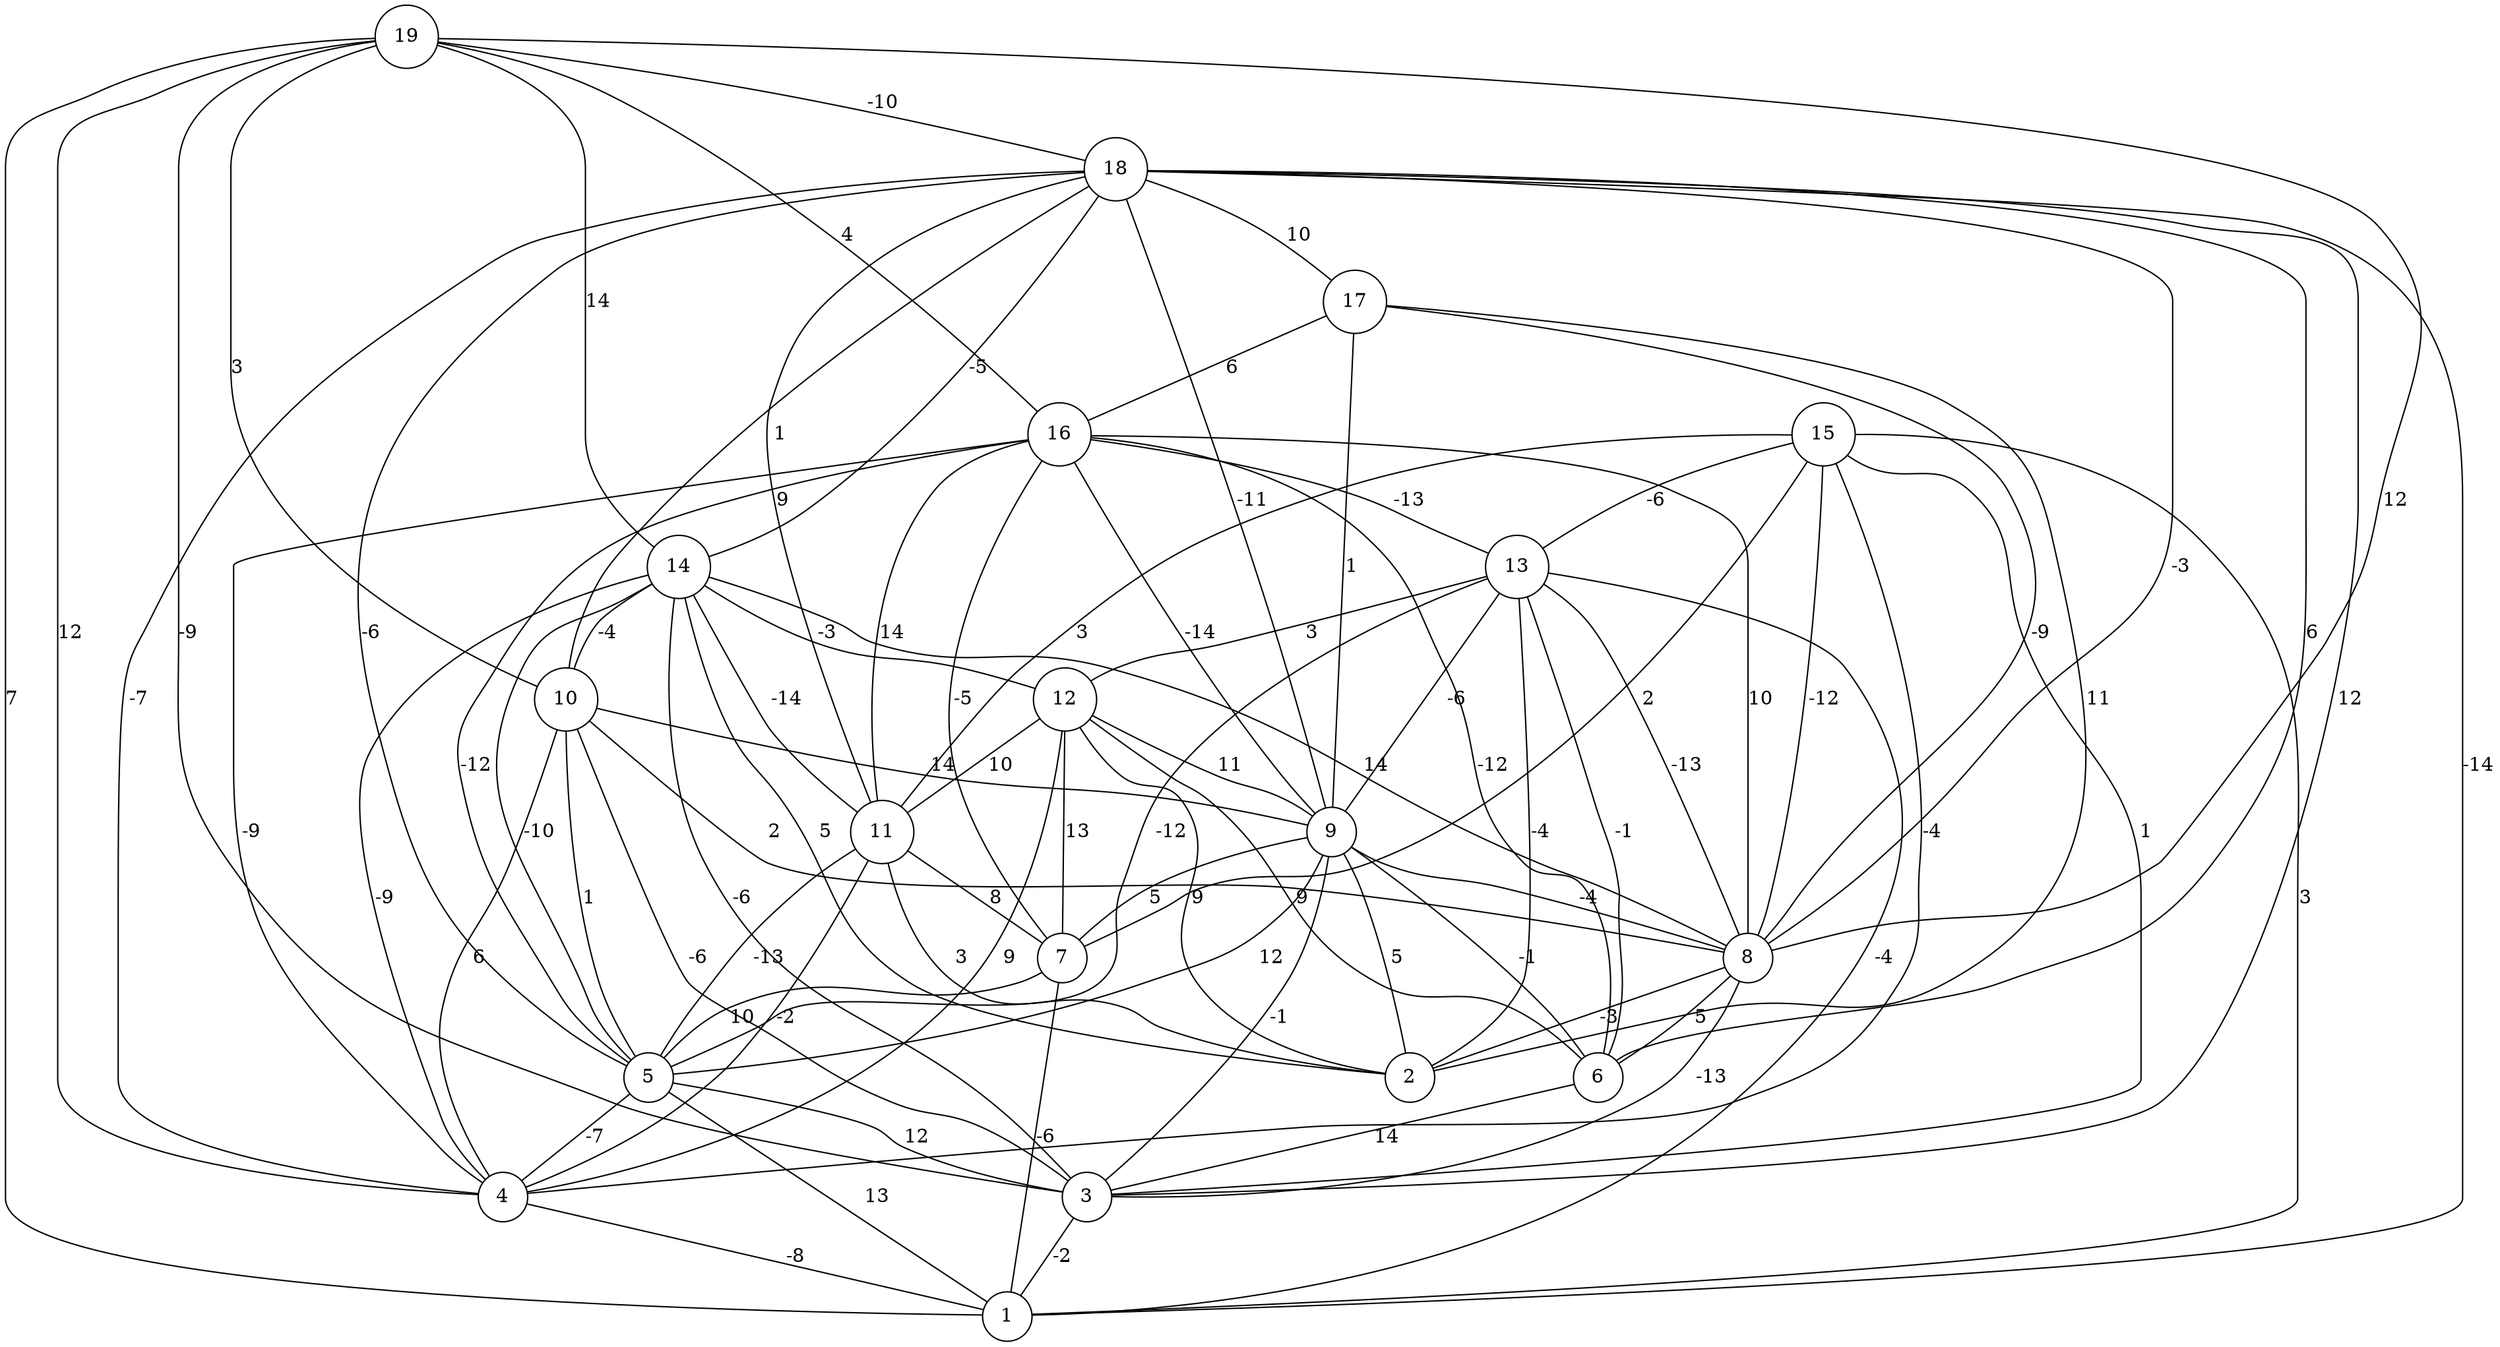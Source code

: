 graph { 
	 fontname="Helvetica,Arial,sans-serif" 
	 node [shape = circle]; 
	 19 -- 1 [label = "7"];
	 19 -- 3 [label = "-9"];
	 19 -- 4 [label = "12"];
	 19 -- 8 [label = "12"];
	 19 -- 10 [label = "3"];
	 19 -- 14 [label = "14"];
	 19 -- 16 [label = "4"];
	 19 -- 18 [label = "-10"];
	 18 -- 1 [label = "-14"];
	 18 -- 3 [label = "12"];
	 18 -- 4 [label = "-7"];
	 18 -- 5 [label = "-6"];
	 18 -- 6 [label = "6"];
	 18 -- 8 [label = "-3"];
	 18 -- 9 [label = "-11"];
	 18 -- 10 [label = "1"];
	 18 -- 11 [label = "9"];
	 18 -- 14 [label = "-5"];
	 18 -- 17 [label = "10"];
	 17 -- 2 [label = "11"];
	 17 -- 8 [label = "-9"];
	 17 -- 9 [label = "1"];
	 17 -- 16 [label = "6"];
	 16 -- 4 [label = "-9"];
	 16 -- 5 [label = "-12"];
	 16 -- 6 [label = "-12"];
	 16 -- 7 [label = "-5"];
	 16 -- 8 [label = "10"];
	 16 -- 9 [label = "-14"];
	 16 -- 11 [label = "14"];
	 16 -- 13 [label = "-13"];
	 15 -- 1 [label = "3"];
	 15 -- 3 [label = "1"];
	 15 -- 4 [label = "-4"];
	 15 -- 7 [label = "2"];
	 15 -- 8 [label = "-12"];
	 15 -- 11 [label = "3"];
	 15 -- 13 [label = "-6"];
	 14 -- 2 [label = "5"];
	 14 -- 3 [label = "-6"];
	 14 -- 4 [label = "-9"];
	 14 -- 5 [label = "-10"];
	 14 -- 8 [label = "14"];
	 14 -- 10 [label = "-4"];
	 14 -- 11 [label = "-14"];
	 14 -- 12 [label = "-3"];
	 13 -- 1 [label = "-4"];
	 13 -- 2 [label = "-4"];
	 13 -- 5 [label = "-12"];
	 13 -- 6 [label = "-1"];
	 13 -- 8 [label = "-13"];
	 13 -- 9 [label = "-6"];
	 13 -- 12 [label = "3"];
	 12 -- 2 [label = "9"];
	 12 -- 4 [label = "9"];
	 12 -- 6 [label = "9"];
	 12 -- 7 [label = "13"];
	 12 -- 9 [label = "11"];
	 12 -- 11 [label = "10"];
	 11 -- 2 [label = "3"];
	 11 -- 4 [label = "-2"];
	 11 -- 5 [label = "-13"];
	 11 -- 7 [label = "8"];
	 10 -- 3 [label = "-6"];
	 10 -- 4 [label = "6"];
	 10 -- 5 [label = "1"];
	 10 -- 8 [label = "2"];
	 10 -- 9 [label = "14"];
	 9 -- 2 [label = "5"];
	 9 -- 3 [label = "-1"];
	 9 -- 5 [label = "12"];
	 9 -- 6 [label = "-1"];
	 9 -- 7 [label = "5"];
	 9 -- 8 [label = "-4"];
	 8 -- 2 [label = "-3"];
	 8 -- 3 [label = "-13"];
	 8 -- 6 [label = "5"];
	 7 -- 1 [label = "-6"];
	 7 -- 5 [label = "10"];
	 6 -- 3 [label = "14"];
	 5 -- 1 [label = "13"];
	 5 -- 3 [label = "12"];
	 5 -- 4 [label = "-7"];
	 4 -- 1 [label = "-8"];
	 3 -- 1 [label = "-2"];
	 1;
	 2;
	 3;
	 4;
	 5;
	 6;
	 7;
	 8;
	 9;
	 10;
	 11;
	 12;
	 13;
	 14;
	 15;
	 16;
	 17;
	 18;
	 19;
}
